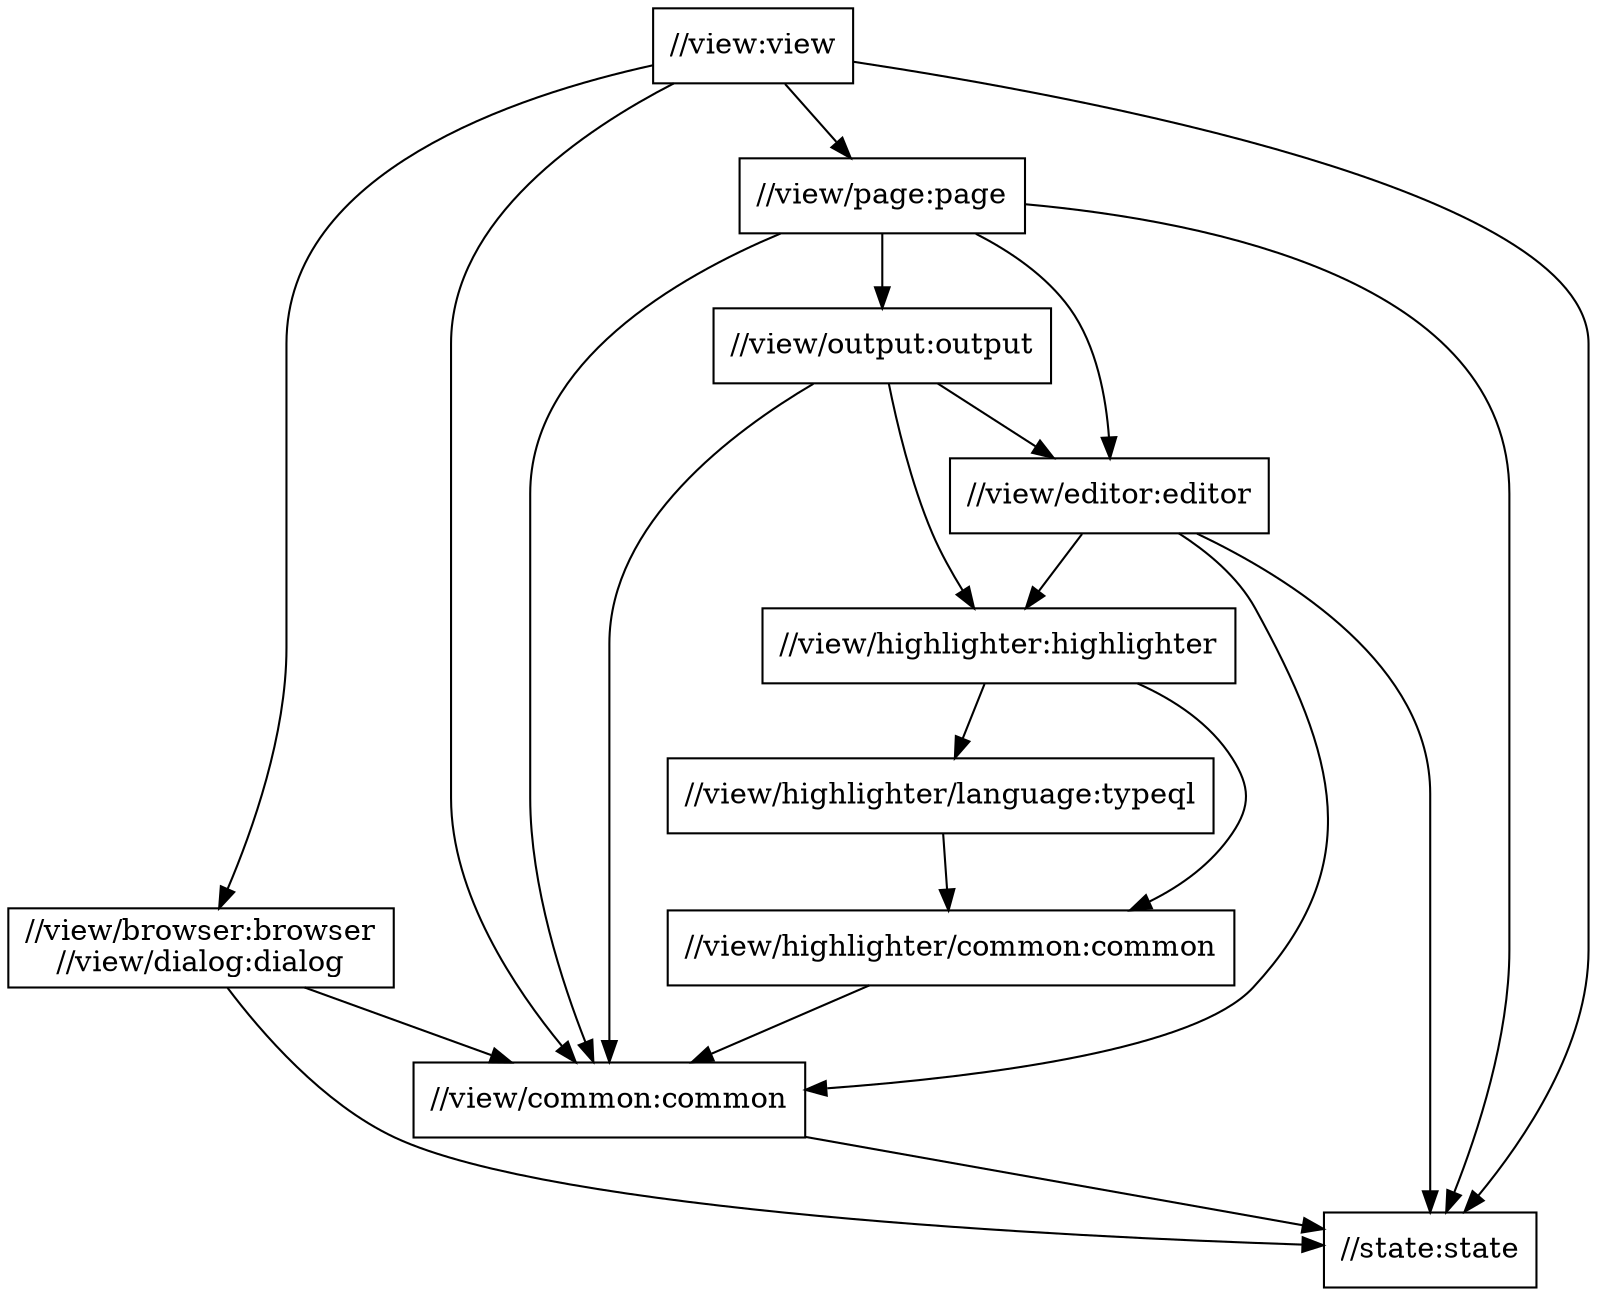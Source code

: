 digraph mygraph {
  node [shape=box];
  "//view:view"
  "//view:view" -> "//view/browser:browser\n//view/dialog:dialog"
  "//view:view" -> "//view/common:common"
  "//view:view" -> "//view/page:page"
  "//view:view" -> "//state:state"
  "//view/page:page"
  "//view/page:page" -> "//view/common:common"
  "//view/page:page" -> "//view/editor:editor"
  "//view/page:page" -> "//view/output:output"
  "//view/page:page" -> "//state:state"
  "//view/output:output"
  "//view/output:output" -> "//view/common:common"
  "//view/output:output" -> "//view/editor:editor"
  "//view/output:output" -> "//view/highlighter:highlighter"
  "//view/editor:editor"
  "//view/editor:editor" -> "//view/common:common"
  "//view/editor:editor" -> "//view/highlighter:highlighter"
  "//view/editor:editor" -> "//state:state"
  "//view/highlighter:highlighter"
  "//view/highlighter:highlighter" -> "//view/highlighter/common:common"
  "//view/highlighter:highlighter" -> "//view/highlighter/language:typeql"
  "//view/highlighter/language:typeql"
  "//view/highlighter/language:typeql" -> "//view/highlighter/common:common"
  "//view/highlighter/common:common"
  "//view/highlighter/common:common" -> "//view/common:common"
  "//view/browser:browser\n//view/dialog:dialog"
  "//view/browser:browser\n//view/dialog:dialog" -> "//view/common:common"
  "//view/browser:browser\n//view/dialog:dialog" -> "//state:state"
  "//view/common:common"
  "//view/common:common" -> "//state:state"
  "//state:state"
}
